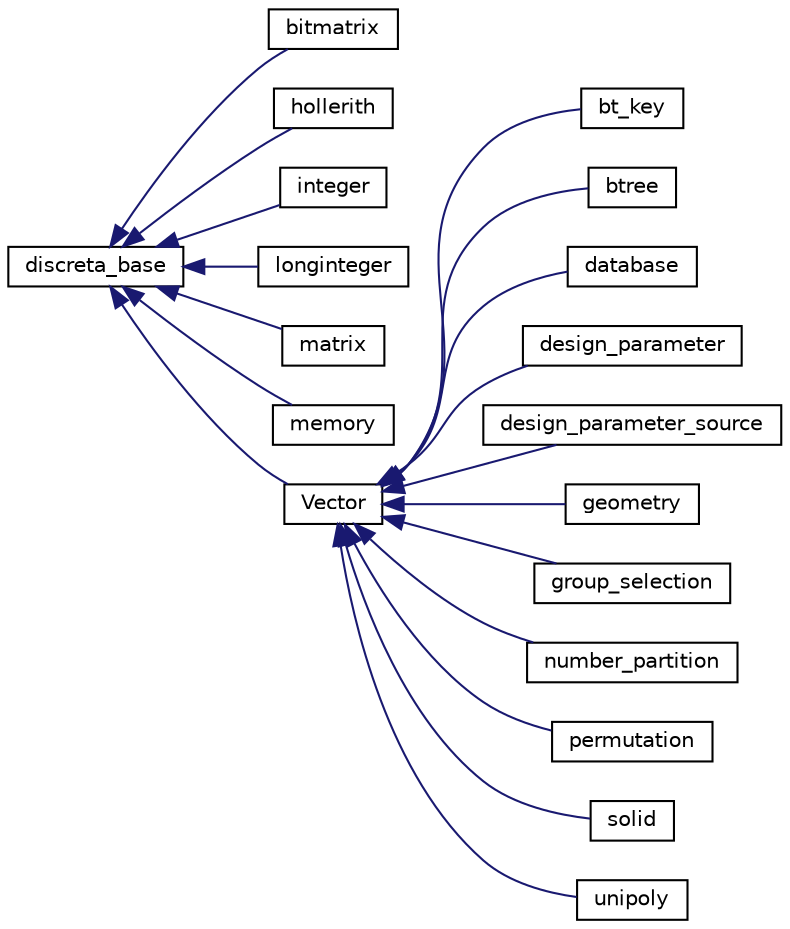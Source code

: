 digraph "Graphical Class Hierarchy"
{
  edge [fontname="Helvetica",fontsize="10",labelfontname="Helvetica",labelfontsize="10"];
  node [fontname="Helvetica",fontsize="10",shape=record];
  rankdir="LR";
  Node0 [label="discreta_base",height=0.2,width=0.4,color="black", fillcolor="white", style="filled",URL="$d7/d71/classdiscreta__base.html"];
  Node0 -> Node1 [dir="back",color="midnightblue",fontsize="10",style="solid",fontname="Helvetica"];
  Node1 [label="bitmatrix",height=0.2,width=0.4,color="black", fillcolor="white", style="filled",URL="$de/dc8/classbitmatrix.html"];
  Node0 -> Node2 [dir="back",color="midnightblue",fontsize="10",style="solid",fontname="Helvetica"];
  Node2 [label="hollerith",height=0.2,width=0.4,color="black", fillcolor="white", style="filled",URL="$d8/d99/classhollerith.html"];
  Node0 -> Node3 [dir="back",color="midnightblue",fontsize="10",style="solid",fontname="Helvetica"];
  Node3 [label="integer",height=0.2,width=0.4,color="black", fillcolor="white", style="filled",URL="$d0/de5/classinteger.html"];
  Node0 -> Node4 [dir="back",color="midnightblue",fontsize="10",style="solid",fontname="Helvetica"];
  Node4 [label="longinteger",height=0.2,width=0.4,color="black", fillcolor="white", style="filled",URL="$d3/d71/classlonginteger.html"];
  Node0 -> Node5 [dir="back",color="midnightblue",fontsize="10",style="solid",fontname="Helvetica"];
  Node5 [label="matrix",height=0.2,width=0.4,color="black", fillcolor="white", style="filled",URL="$d1/d8d/classmatrix.html"];
  Node0 -> Node6 [dir="back",color="midnightblue",fontsize="10",style="solid",fontname="Helvetica"];
  Node6 [label="memory",height=0.2,width=0.4,color="black", fillcolor="white", style="filled",URL="$d8/d99/classmemory.html"];
  Node0 -> Node7 [dir="back",color="midnightblue",fontsize="10",style="solid",fontname="Helvetica"];
  Node7 [label="Vector",height=0.2,width=0.4,color="black", fillcolor="white", style="filled",URL="$d5/db2/class_vector.html"];
  Node7 -> Node8 [dir="back",color="midnightblue",fontsize="10",style="solid",fontname="Helvetica"];
  Node8 [label="bt_key",height=0.2,width=0.4,color="black", fillcolor="white", style="filled",URL="$d1/de5/classbt__key.html"];
  Node7 -> Node9 [dir="back",color="midnightblue",fontsize="10",style="solid",fontname="Helvetica"];
  Node9 [label="btree",height=0.2,width=0.4,color="black", fillcolor="white", style="filled",URL="$dd/db0/classbtree.html"];
  Node7 -> Node10 [dir="back",color="midnightblue",fontsize="10",style="solid",fontname="Helvetica"];
  Node10 [label="database",height=0.2,width=0.4,color="black", fillcolor="white", style="filled",URL="$db/d72/classdatabase.html"];
  Node7 -> Node11 [dir="back",color="midnightblue",fontsize="10",style="solid",fontname="Helvetica"];
  Node11 [label="design_parameter",height=0.2,width=0.4,color="black", fillcolor="white", style="filled",URL="$da/d94/classdesign__parameter.html"];
  Node7 -> Node12 [dir="back",color="midnightblue",fontsize="10",style="solid",fontname="Helvetica"];
  Node12 [label="design_parameter_source",height=0.2,width=0.4,color="black", fillcolor="white", style="filled",URL="$df/d4b/classdesign__parameter__source.html"];
  Node7 -> Node13 [dir="back",color="midnightblue",fontsize="10",style="solid",fontname="Helvetica"];
  Node13 [label="geometry",height=0.2,width=0.4,color="black", fillcolor="white", style="filled",URL="$da/d44/classgeometry.html"];
  Node7 -> Node14 [dir="back",color="midnightblue",fontsize="10",style="solid",fontname="Helvetica"];
  Node14 [label="group_selection",height=0.2,width=0.4,color="black", fillcolor="white", style="filled",URL="$d6/db0/classgroup__selection.html"];
  Node7 -> Node15 [dir="back",color="midnightblue",fontsize="10",style="solid",fontname="Helvetica"];
  Node15 [label="number_partition",height=0.2,width=0.4,color="black", fillcolor="white", style="filled",URL="$df/d50/classnumber__partition.html"];
  Node7 -> Node16 [dir="back",color="midnightblue",fontsize="10",style="solid",fontname="Helvetica"];
  Node16 [label="permutation",height=0.2,width=0.4,color="black", fillcolor="white", style="filled",URL="$d0/d08/classpermutation.html"];
  Node7 -> Node17 [dir="back",color="midnightblue",fontsize="10",style="solid",fontname="Helvetica"];
  Node17 [label="solid",height=0.2,width=0.4,color="black", fillcolor="white", style="filled",URL="$d8/def/classsolid.html"];
  Node7 -> Node18 [dir="back",color="midnightblue",fontsize="10",style="solid",fontname="Helvetica"];
  Node18 [label="unipoly",height=0.2,width=0.4,color="black", fillcolor="white", style="filled",URL="$d1/d89/classunipoly.html"];
}

